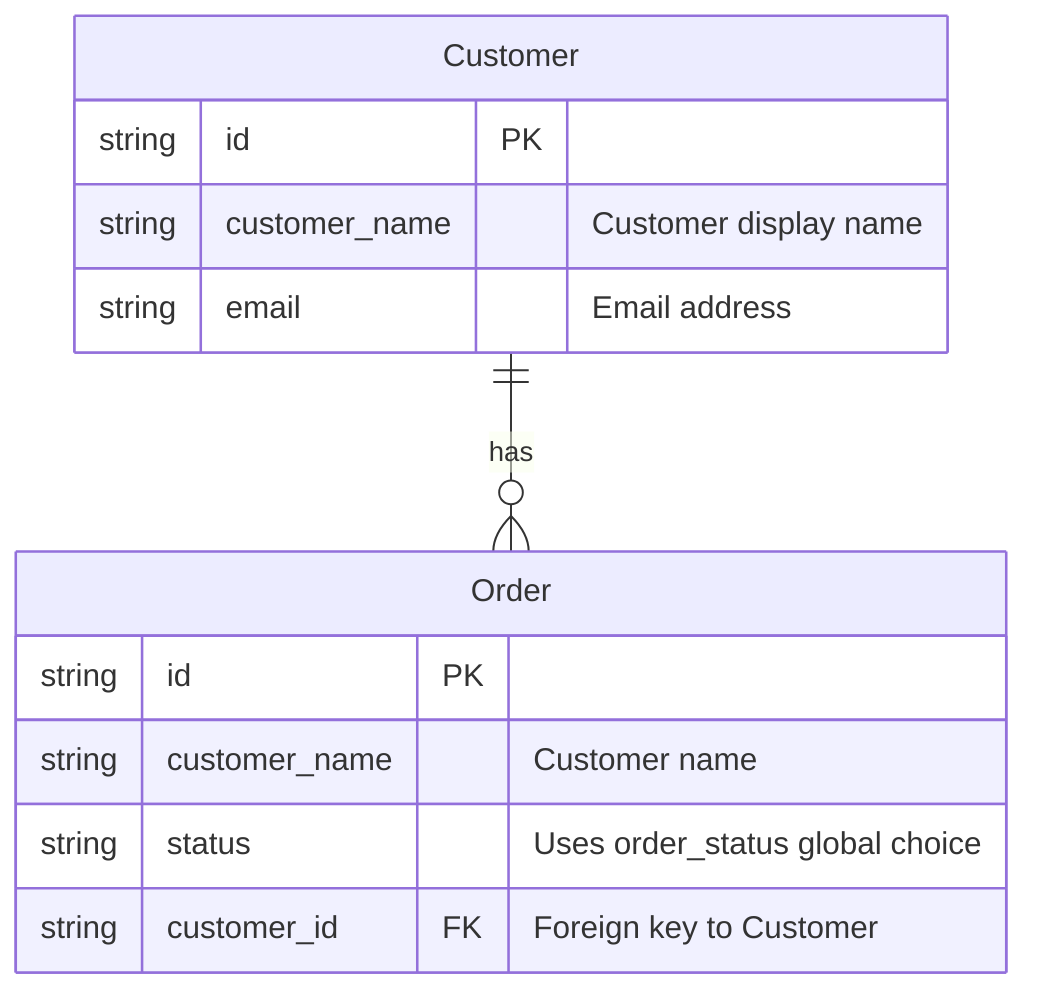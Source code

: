 erDiagram
    Order {
        string id PK
        string customer_name "Customer name"
        string status "Uses order_status global choice"
        string customer_id FK "Foreign key to Customer"
    }
    
    Customer {
        string id PK
        string customer_name "Customer display name"
        string email "Email address"
    }
    
    Customer ||--o{ Order : has
